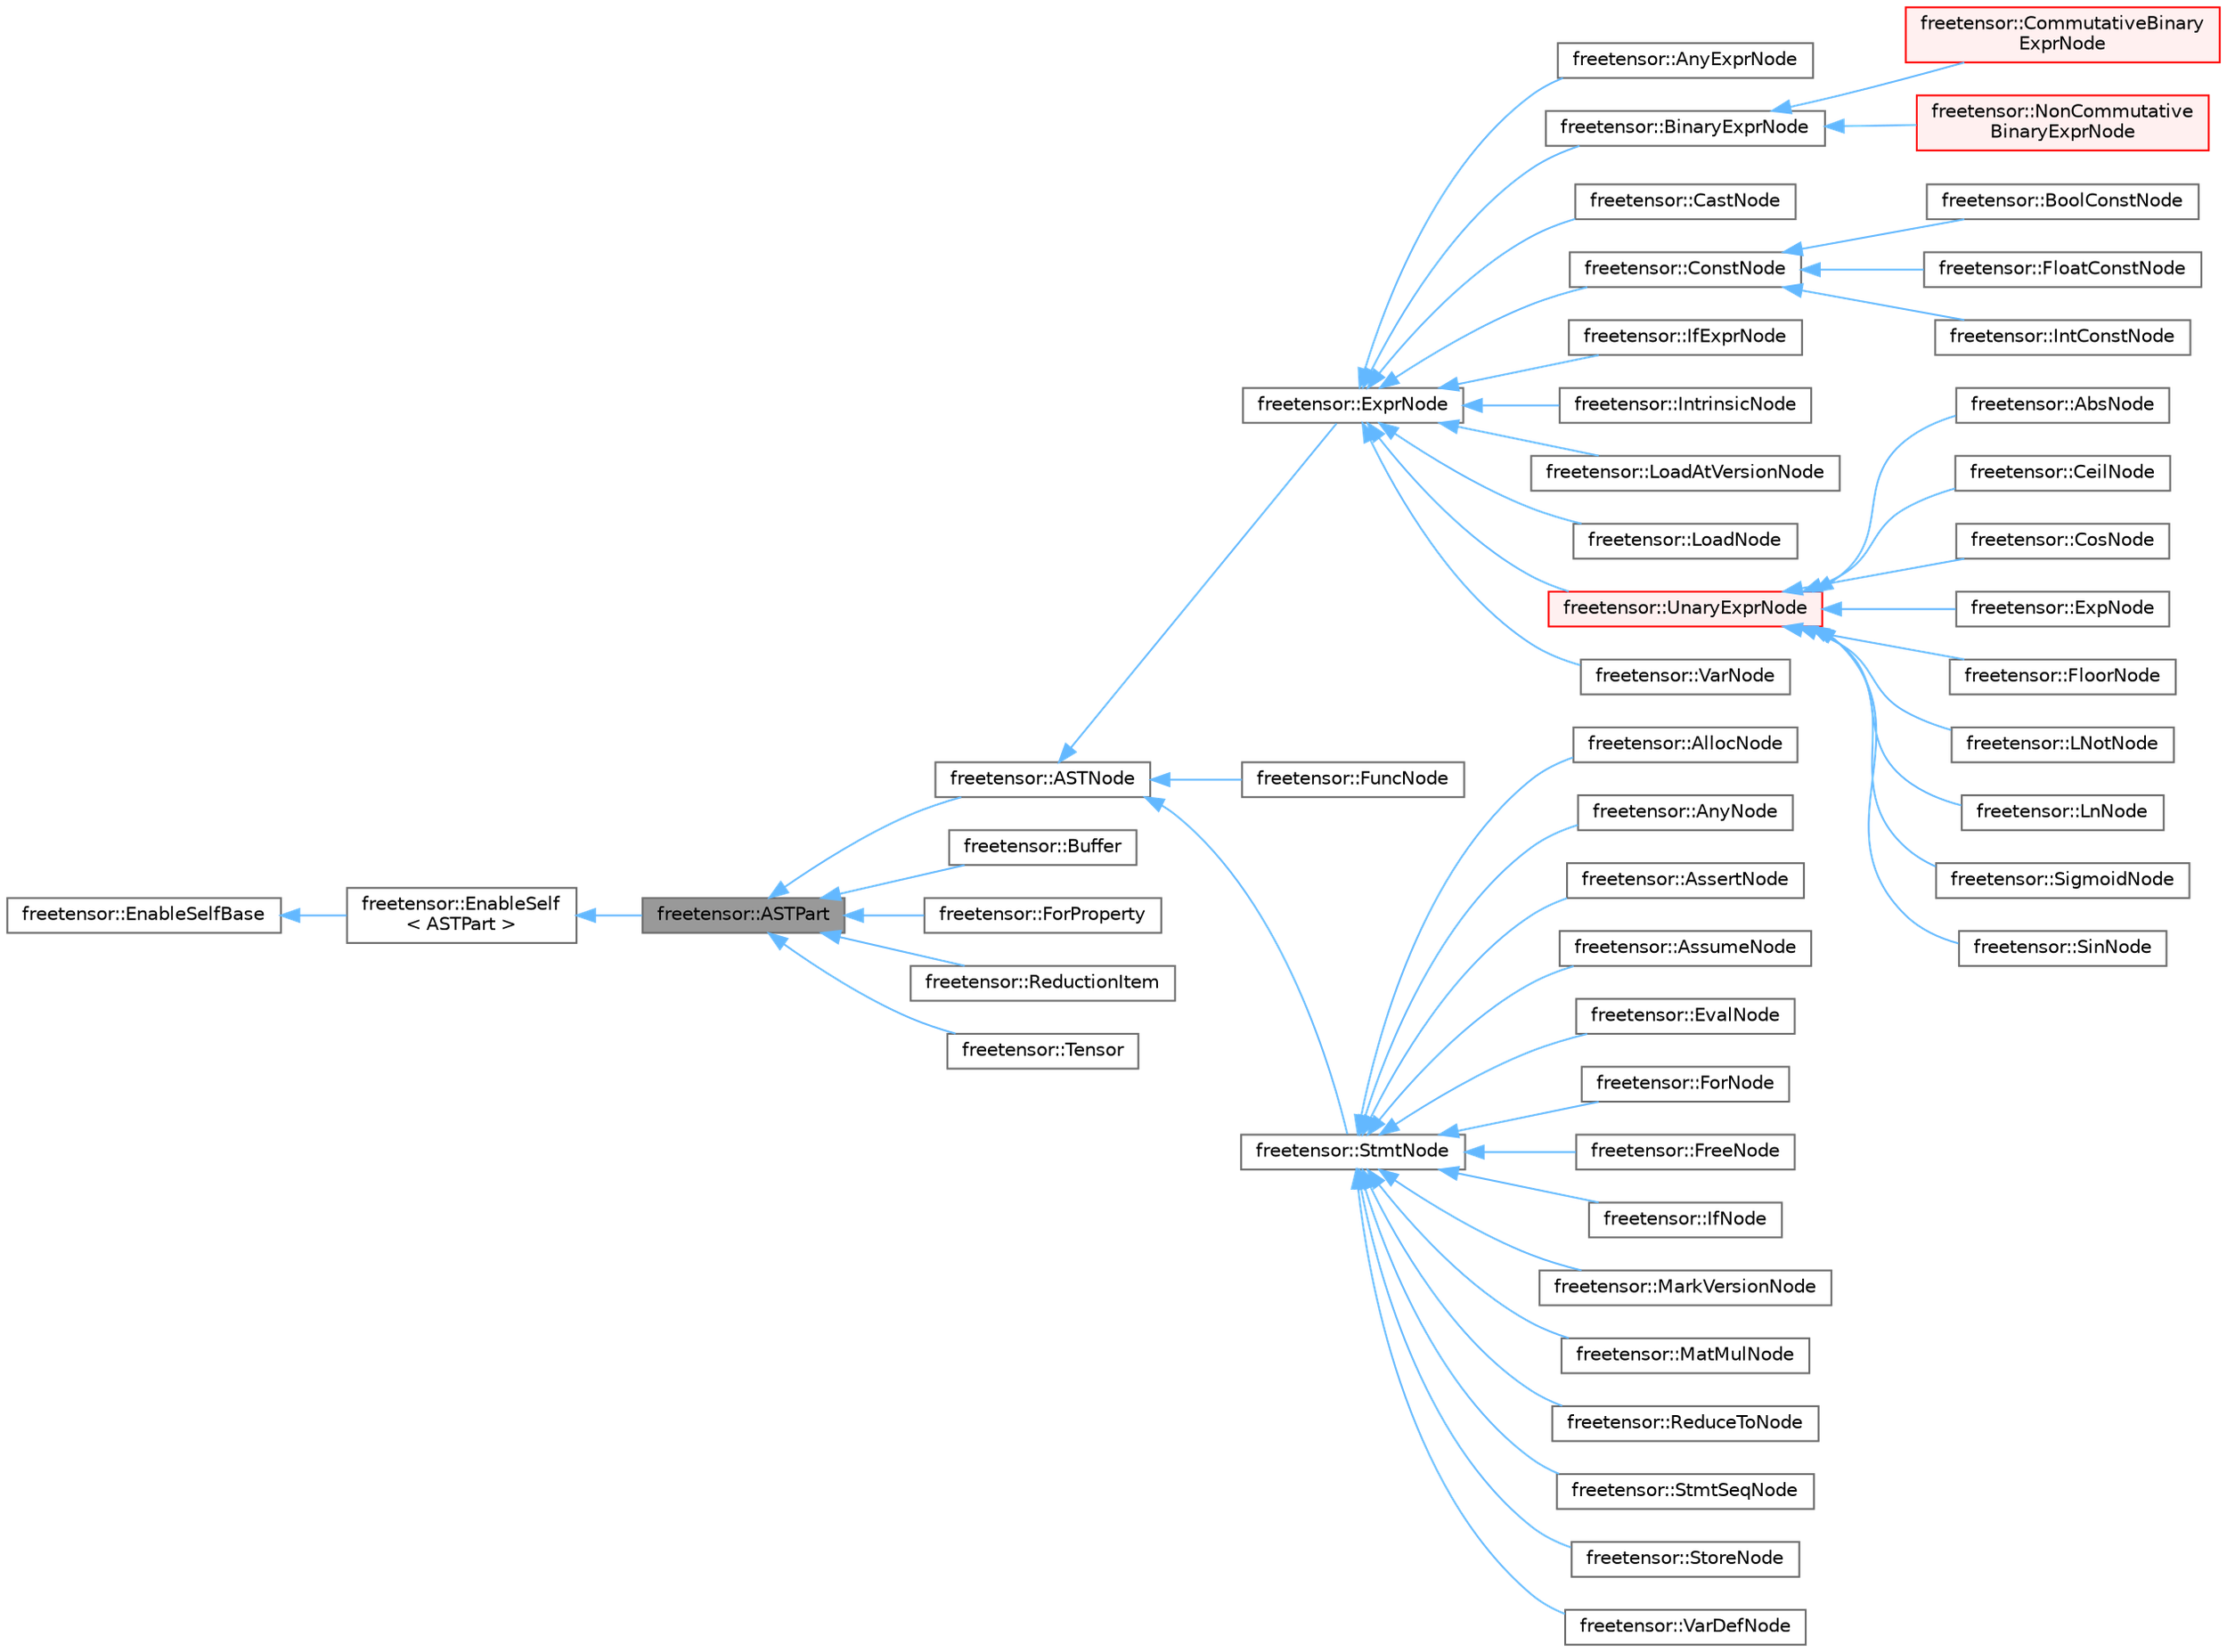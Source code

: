 digraph "freetensor::ASTPart"
{
 // LATEX_PDF_SIZE
  bgcolor="transparent";
  edge [fontname=Helvetica,fontsize=10,labelfontname=Helvetica,labelfontsize=10];
  node [fontname=Helvetica,fontsize=10,shape=box,height=0.2,width=0.4];
  rankdir="LR";
  Node1 [label="freetensor::ASTPart",height=0.2,width=0.4,color="gray40", fillcolor="grey60", style="filled", fontcolor="black",tooltip=" "];
  Node2 -> Node1 [dir="back",color="steelblue1",style="solid"];
  Node2 [label="freetensor::EnableSelf\l\< ASTPart \>",height=0.2,width=0.4,color="gray40", fillcolor="white", style="filled",URL="$classfreetensor_1_1EnableSelf.html",tooltip=" "];
  Node3 -> Node2 [dir="back",color="steelblue1",style="solid"];
  Node3 [label="freetensor::EnableSelfBase",height=0.2,width=0.4,color="gray40", fillcolor="white", style="filled",URL="$classfreetensor_1_1EnableSelfBase.html",tooltip=" "];
  Node1 -> Node4 [dir="back",color="steelblue1",style="solid"];
  Node4 [label="freetensor::ASTNode",height=0.2,width=0.4,color="gray40", fillcolor="white", style="filled",URL="$classfreetensor_1_1ASTNode.html",tooltip=" "];
  Node4 -> Node5 [dir="back",color="steelblue1",style="solid"];
  Node5 [label="freetensor::ExprNode",height=0.2,width=0.4,color="gray40", fillcolor="white", style="filled",URL="$classfreetensor_1_1ExprNode.html",tooltip=" "];
  Node5 -> Node6 [dir="back",color="steelblue1",style="solid"];
  Node6 [label="freetensor::AnyExprNode",height=0.2,width=0.4,color="gray40", fillcolor="white", style="filled",URL="$classfreetensor_1_1AnyExprNode.html",tooltip=" "];
  Node5 -> Node7 [dir="back",color="steelblue1",style="solid"];
  Node7 [label="freetensor::BinaryExprNode",height=0.2,width=0.4,color="gray40", fillcolor="white", style="filled",URL="$classfreetensor_1_1BinaryExprNode.html",tooltip=" "];
  Node7 -> Node8 [dir="back",color="steelblue1",style="solid"];
  Node8 [label="freetensor::CommutativeBinary\lExprNode",height=0.2,width=0.4,color="red", fillcolor="#FFF0F0", style="filled",URL="$classfreetensor_1_1CommutativeBinaryExprNode.html",tooltip=" "];
  Node7 -> Node17 [dir="back",color="steelblue1",style="solid"];
  Node17 [label="freetensor::NonCommutative\lBinaryExprNode",height=0.2,width=0.4,color="red", fillcolor="#FFF0F0", style="filled",URL="$classfreetensor_1_1NonCommutativeBinaryExprNode.html",tooltip=" "];
  Node5 -> Node29 [dir="back",color="steelblue1",style="solid"];
  Node29 [label="freetensor::CastNode",height=0.2,width=0.4,color="gray40", fillcolor="white", style="filled",URL="$classfreetensor_1_1CastNode.html",tooltip=" "];
  Node5 -> Node30 [dir="back",color="steelblue1",style="solid"];
  Node30 [label="freetensor::ConstNode",height=0.2,width=0.4,color="gray40", fillcolor="white", style="filled",URL="$classfreetensor_1_1ConstNode.html",tooltip=" "];
  Node30 -> Node31 [dir="back",color="steelblue1",style="solid"];
  Node31 [label="freetensor::BoolConstNode",height=0.2,width=0.4,color="gray40", fillcolor="white", style="filled",URL="$classfreetensor_1_1BoolConstNode.html",tooltip=" "];
  Node30 -> Node32 [dir="back",color="steelblue1",style="solid"];
  Node32 [label="freetensor::FloatConstNode",height=0.2,width=0.4,color="gray40", fillcolor="white", style="filled",URL="$classfreetensor_1_1FloatConstNode.html",tooltip=" "];
  Node30 -> Node33 [dir="back",color="steelblue1",style="solid"];
  Node33 [label="freetensor::IntConstNode",height=0.2,width=0.4,color="gray40", fillcolor="white", style="filled",URL="$classfreetensor_1_1IntConstNode.html",tooltip=" "];
  Node5 -> Node34 [dir="back",color="steelblue1",style="solid"];
  Node34 [label="freetensor::IfExprNode",height=0.2,width=0.4,color="gray40", fillcolor="white", style="filled",URL="$classfreetensor_1_1IfExprNode.html",tooltip=" "];
  Node5 -> Node35 [dir="back",color="steelblue1",style="solid"];
  Node35 [label="freetensor::IntrinsicNode",height=0.2,width=0.4,color="gray40", fillcolor="white", style="filled",URL="$classfreetensor_1_1IntrinsicNode.html",tooltip=" "];
  Node5 -> Node36 [dir="back",color="steelblue1",style="solid"];
  Node36 [label="freetensor::LoadAtVersionNode",height=0.2,width=0.4,color="gray40", fillcolor="white", style="filled",URL="$classfreetensor_1_1LoadAtVersionNode.html",tooltip=" "];
  Node5 -> Node37 [dir="back",color="steelblue1",style="solid"];
  Node37 [label="freetensor::LoadNode",height=0.2,width=0.4,color="gray40", fillcolor="white", style="filled",URL="$classfreetensor_1_1LoadNode.html",tooltip=" "];
  Node5 -> Node38 [dir="back",color="steelblue1",style="solid"];
  Node38 [label="freetensor::UnaryExprNode",height=0.2,width=0.4,color="red", fillcolor="#FFF0F0", style="filled",URL="$classfreetensor_1_1UnaryExprNode.html",tooltip=" "];
  Node38 -> Node39 [dir="back",color="steelblue1",style="solid"];
  Node39 [label="freetensor::AbsNode",height=0.2,width=0.4,color="gray40", fillcolor="white", style="filled",URL="$classfreetensor_1_1AbsNode.html",tooltip=" "];
  Node38 -> Node40 [dir="back",color="steelblue1",style="solid"];
  Node40 [label="freetensor::CeilNode",height=0.2,width=0.4,color="gray40", fillcolor="white", style="filled",URL="$classfreetensor_1_1CeilNode.html",tooltip=" "];
  Node38 -> Node41 [dir="back",color="steelblue1",style="solid"];
  Node41 [label="freetensor::CosNode",height=0.2,width=0.4,color="gray40", fillcolor="white", style="filled",URL="$classfreetensor_1_1CosNode.html",tooltip=" "];
  Node38 -> Node42 [dir="back",color="steelblue1",style="solid"];
  Node42 [label="freetensor::ExpNode",height=0.2,width=0.4,color="gray40", fillcolor="white", style="filled",URL="$classfreetensor_1_1ExpNode.html",tooltip=" "];
  Node38 -> Node43 [dir="back",color="steelblue1",style="solid"];
  Node43 [label="freetensor::FloorNode",height=0.2,width=0.4,color="gray40", fillcolor="white", style="filled",URL="$classfreetensor_1_1FloorNode.html",tooltip=" "];
  Node38 -> Node44 [dir="back",color="steelblue1",style="solid"];
  Node44 [label="freetensor::LNotNode",height=0.2,width=0.4,color="gray40", fillcolor="white", style="filled",URL="$classfreetensor_1_1LNotNode.html",tooltip=" "];
  Node38 -> Node45 [dir="back",color="steelblue1",style="solid"];
  Node45 [label="freetensor::LnNode",height=0.2,width=0.4,color="gray40", fillcolor="white", style="filled",URL="$classfreetensor_1_1LnNode.html",tooltip=" "];
  Node38 -> Node46 [dir="back",color="steelblue1",style="solid"];
  Node46 [label="freetensor::SigmoidNode",height=0.2,width=0.4,color="gray40", fillcolor="white", style="filled",URL="$classfreetensor_1_1SigmoidNode.html",tooltip=" "];
  Node38 -> Node47 [dir="back",color="steelblue1",style="solid"];
  Node47 [label="freetensor::SinNode",height=0.2,width=0.4,color="gray40", fillcolor="white", style="filled",URL="$classfreetensor_1_1SinNode.html",tooltip=" "];
  Node5 -> Node52 [dir="back",color="steelblue1",style="solid"];
  Node52 [label="freetensor::VarNode",height=0.2,width=0.4,color="gray40", fillcolor="white", style="filled",URL="$classfreetensor_1_1VarNode.html",tooltip=" "];
  Node4 -> Node53 [dir="back",color="steelblue1",style="solid"];
  Node53 [label="freetensor::FuncNode",height=0.2,width=0.4,color="gray40", fillcolor="white", style="filled",URL="$classfreetensor_1_1FuncNode.html",tooltip=" "];
  Node4 -> Node54 [dir="back",color="steelblue1",style="solid"];
  Node54 [label="freetensor::StmtNode",height=0.2,width=0.4,color="gray40", fillcolor="white", style="filled",URL="$classfreetensor_1_1StmtNode.html",tooltip=" "];
  Node54 -> Node55 [dir="back",color="steelblue1",style="solid"];
  Node55 [label="freetensor::AllocNode",height=0.2,width=0.4,color="gray40", fillcolor="white", style="filled",URL="$classfreetensor_1_1AllocNode.html",tooltip=" "];
  Node54 -> Node56 [dir="back",color="steelblue1",style="solid"];
  Node56 [label="freetensor::AnyNode",height=0.2,width=0.4,color="gray40", fillcolor="white", style="filled",URL="$classfreetensor_1_1AnyNode.html",tooltip=" "];
  Node54 -> Node57 [dir="back",color="steelblue1",style="solid"];
  Node57 [label="freetensor::AssertNode",height=0.2,width=0.4,color="gray40", fillcolor="white", style="filled",URL="$classfreetensor_1_1AssertNode.html",tooltip=" "];
  Node54 -> Node58 [dir="back",color="steelblue1",style="solid"];
  Node58 [label="freetensor::AssumeNode",height=0.2,width=0.4,color="gray40", fillcolor="white", style="filled",URL="$classfreetensor_1_1AssumeNode.html",tooltip=" "];
  Node54 -> Node59 [dir="back",color="steelblue1",style="solid"];
  Node59 [label="freetensor::EvalNode",height=0.2,width=0.4,color="gray40", fillcolor="white", style="filled",URL="$classfreetensor_1_1EvalNode.html",tooltip=" "];
  Node54 -> Node60 [dir="back",color="steelblue1",style="solid"];
  Node60 [label="freetensor::ForNode",height=0.2,width=0.4,color="gray40", fillcolor="white", style="filled",URL="$classfreetensor_1_1ForNode.html",tooltip=" "];
  Node54 -> Node61 [dir="back",color="steelblue1",style="solid"];
  Node61 [label="freetensor::FreeNode",height=0.2,width=0.4,color="gray40", fillcolor="white", style="filled",URL="$classfreetensor_1_1FreeNode.html",tooltip=" "];
  Node54 -> Node62 [dir="back",color="steelblue1",style="solid"];
  Node62 [label="freetensor::IfNode",height=0.2,width=0.4,color="gray40", fillcolor="white", style="filled",URL="$classfreetensor_1_1IfNode.html",tooltip=" "];
  Node54 -> Node63 [dir="back",color="steelblue1",style="solid"];
  Node63 [label="freetensor::MarkVersionNode",height=0.2,width=0.4,color="gray40", fillcolor="white", style="filled",URL="$classfreetensor_1_1MarkVersionNode.html",tooltip=" "];
  Node54 -> Node64 [dir="back",color="steelblue1",style="solid"];
  Node64 [label="freetensor::MatMulNode",height=0.2,width=0.4,color="gray40", fillcolor="white", style="filled",URL="$classfreetensor_1_1MatMulNode.html",tooltip=" "];
  Node54 -> Node65 [dir="back",color="steelblue1",style="solid"];
  Node65 [label="freetensor::ReduceToNode",height=0.2,width=0.4,color="gray40", fillcolor="white", style="filled",URL="$classfreetensor_1_1ReduceToNode.html",tooltip=" "];
  Node54 -> Node66 [dir="back",color="steelblue1",style="solid"];
  Node66 [label="freetensor::StmtSeqNode",height=0.2,width=0.4,color="gray40", fillcolor="white", style="filled",URL="$classfreetensor_1_1StmtSeqNode.html",tooltip=" "];
  Node54 -> Node67 [dir="back",color="steelblue1",style="solid"];
  Node67 [label="freetensor::StoreNode",height=0.2,width=0.4,color="gray40", fillcolor="white", style="filled",URL="$classfreetensor_1_1StoreNode.html",tooltip=" "];
  Node54 -> Node68 [dir="back",color="steelblue1",style="solid"];
  Node68 [label="freetensor::VarDefNode",height=0.2,width=0.4,color="gray40", fillcolor="white", style="filled",URL="$classfreetensor_1_1VarDefNode.html",tooltip=" "];
  Node1 -> Node69 [dir="back",color="steelblue1",style="solid"];
  Node69 [label="freetensor::Buffer",height=0.2,width=0.4,color="gray40", fillcolor="white", style="filled",URL="$classfreetensor_1_1Buffer.html",tooltip=" "];
  Node1 -> Node70 [dir="back",color="steelblue1",style="solid"];
  Node70 [label="freetensor::ForProperty",height=0.2,width=0.4,color="gray40", fillcolor="white", style="filled",URL="$structfreetensor_1_1ForProperty.html",tooltip=" "];
  Node1 -> Node71 [dir="back",color="steelblue1",style="solid"];
  Node71 [label="freetensor::ReductionItem",height=0.2,width=0.4,color="gray40", fillcolor="white", style="filled",URL="$structfreetensor_1_1ReductionItem.html",tooltip=" "];
  Node1 -> Node72 [dir="back",color="steelblue1",style="solid"];
  Node72 [label="freetensor::Tensor",height=0.2,width=0.4,color="gray40", fillcolor="white", style="filled",URL="$classfreetensor_1_1Tensor.html",tooltip=" "];
}
